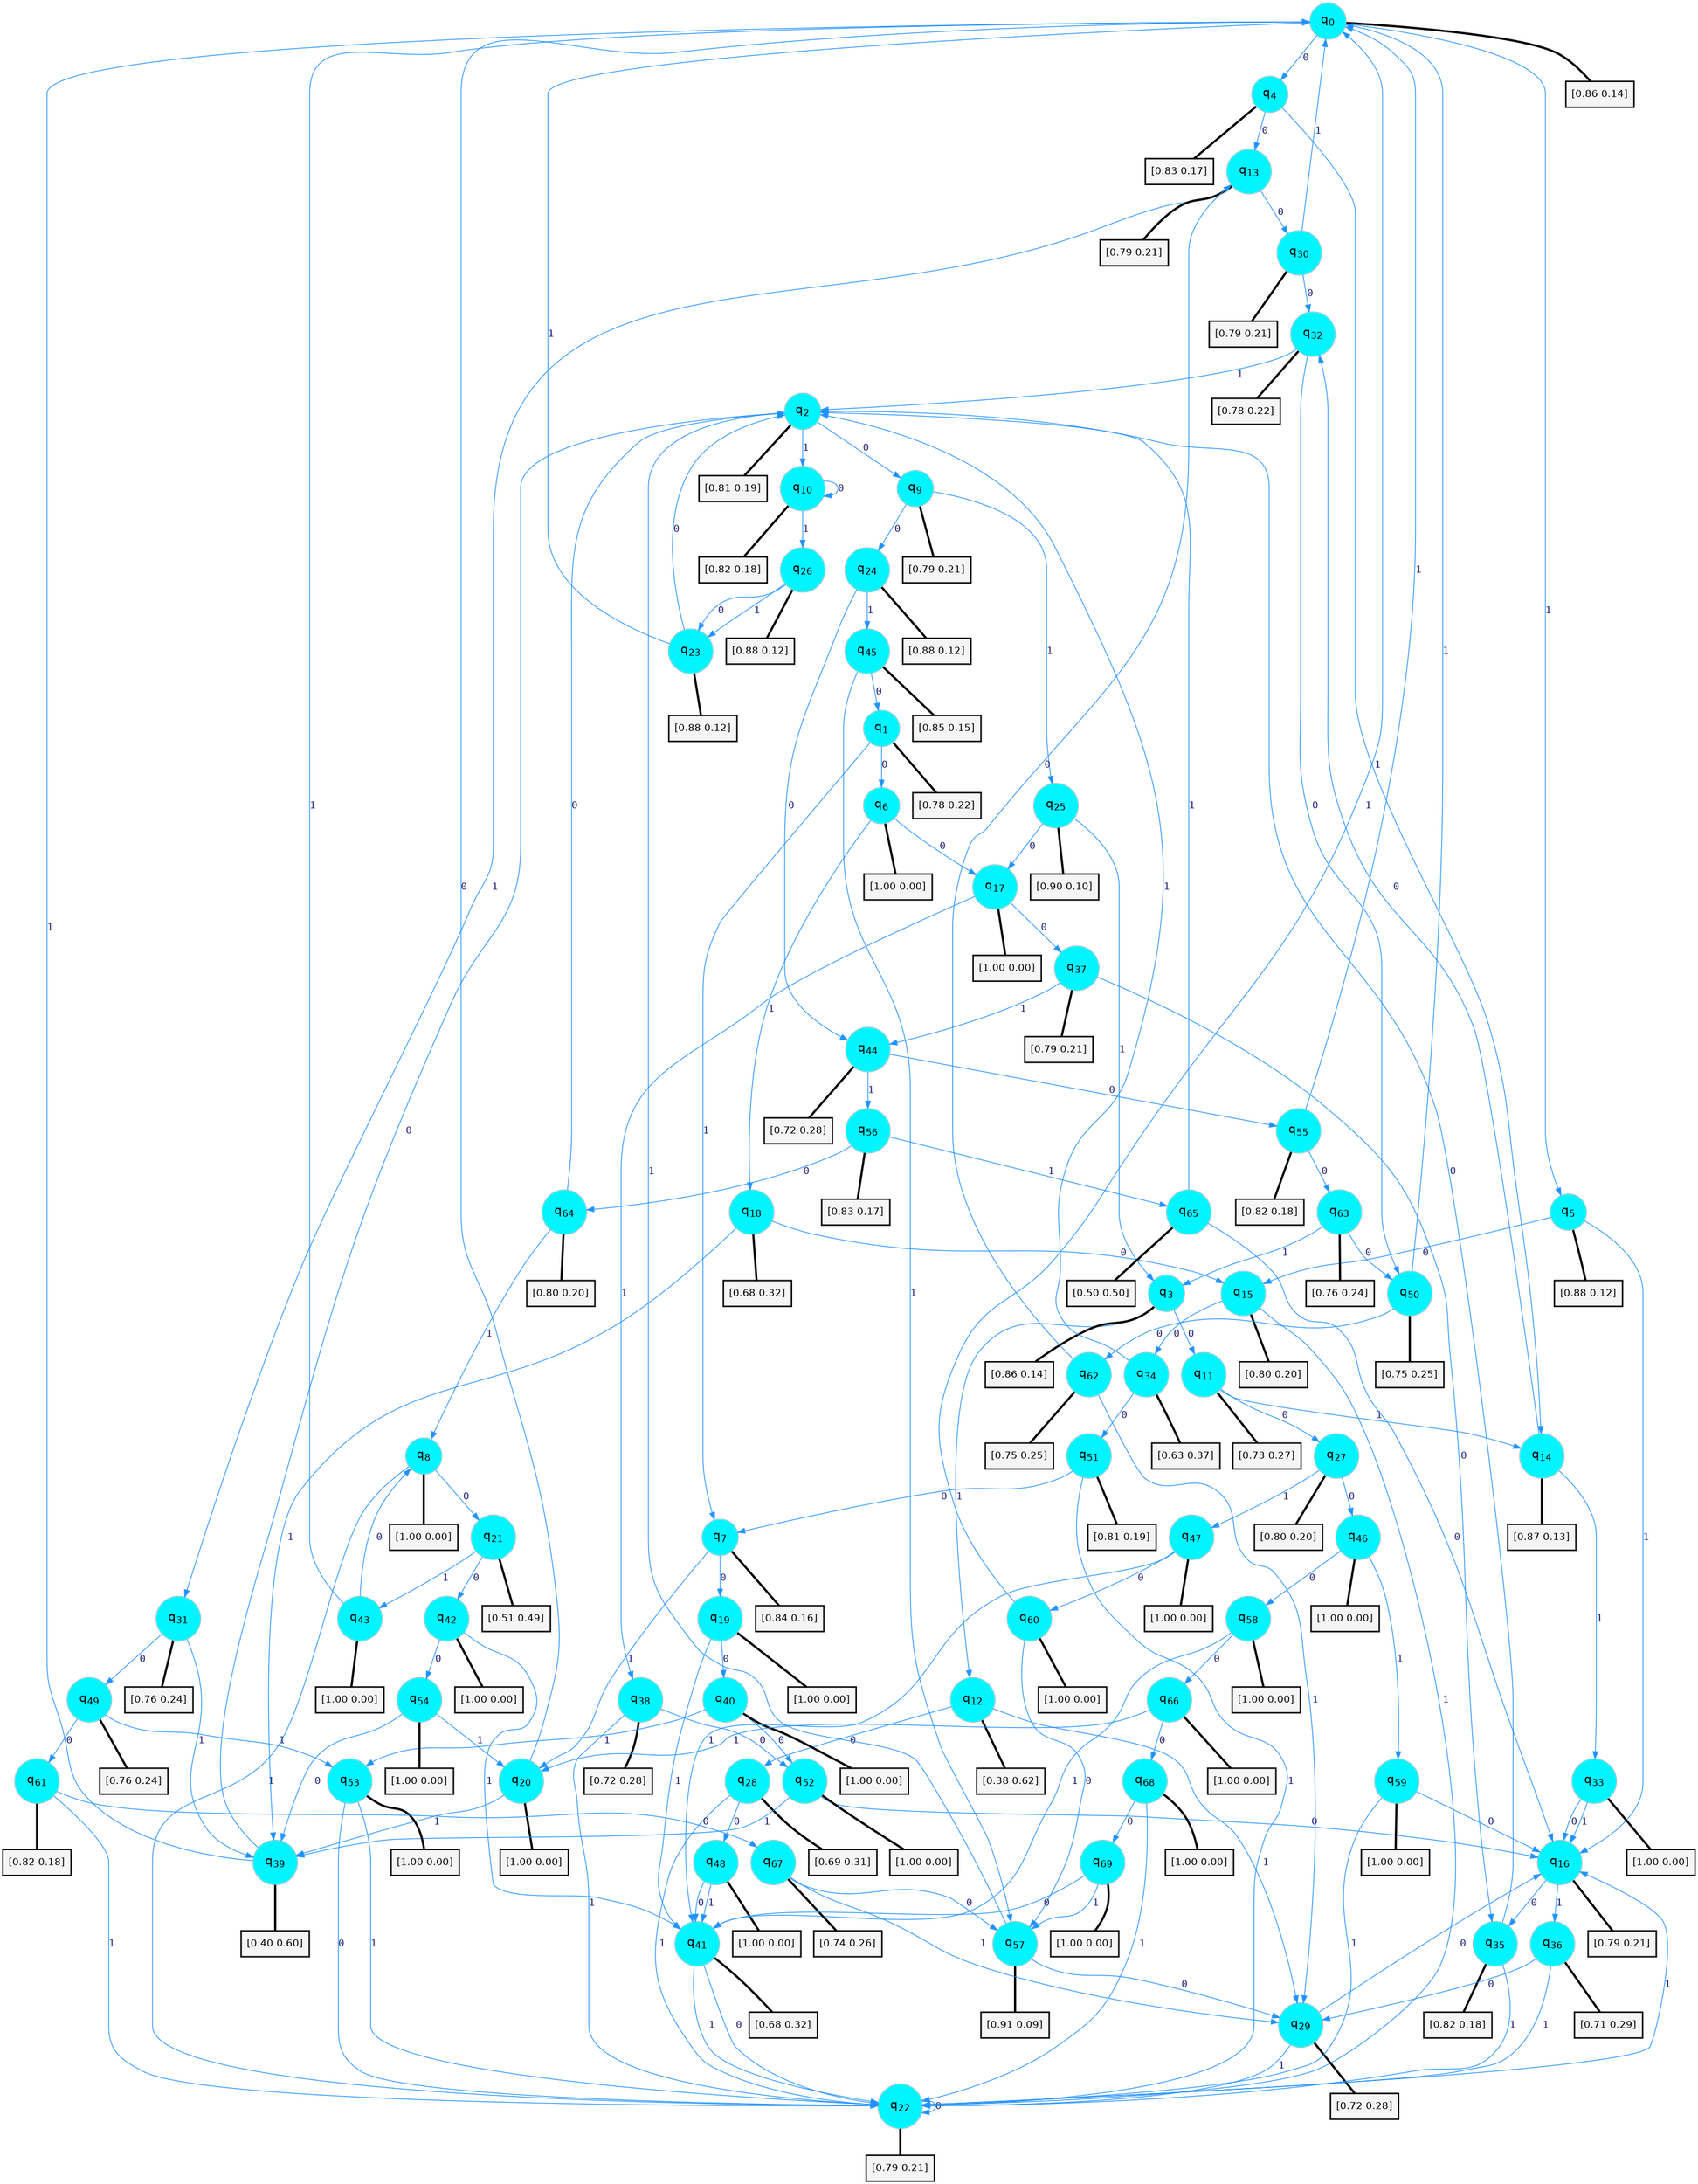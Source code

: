 digraph G {
graph [
bgcolor=transparent, dpi=300, rankdir=TD, size="40,25"];
node [
color=gray, fillcolor=turquoise1, fontcolor=black, fontname=Helvetica, fontsize=16, fontweight=bold, shape=circle, style=filled];
edge [
arrowsize=1, color=dodgerblue1, fontcolor=midnightblue, fontname=courier, fontweight=bold, penwidth=1, style=solid, weight=20];
0[label=<q<SUB>0</SUB>>];
1[label=<q<SUB>1</SUB>>];
2[label=<q<SUB>2</SUB>>];
3[label=<q<SUB>3</SUB>>];
4[label=<q<SUB>4</SUB>>];
5[label=<q<SUB>5</SUB>>];
6[label=<q<SUB>6</SUB>>];
7[label=<q<SUB>7</SUB>>];
8[label=<q<SUB>8</SUB>>];
9[label=<q<SUB>9</SUB>>];
10[label=<q<SUB>10</SUB>>];
11[label=<q<SUB>11</SUB>>];
12[label=<q<SUB>12</SUB>>];
13[label=<q<SUB>13</SUB>>];
14[label=<q<SUB>14</SUB>>];
15[label=<q<SUB>15</SUB>>];
16[label=<q<SUB>16</SUB>>];
17[label=<q<SUB>17</SUB>>];
18[label=<q<SUB>18</SUB>>];
19[label=<q<SUB>19</SUB>>];
20[label=<q<SUB>20</SUB>>];
21[label=<q<SUB>21</SUB>>];
22[label=<q<SUB>22</SUB>>];
23[label=<q<SUB>23</SUB>>];
24[label=<q<SUB>24</SUB>>];
25[label=<q<SUB>25</SUB>>];
26[label=<q<SUB>26</SUB>>];
27[label=<q<SUB>27</SUB>>];
28[label=<q<SUB>28</SUB>>];
29[label=<q<SUB>29</SUB>>];
30[label=<q<SUB>30</SUB>>];
31[label=<q<SUB>31</SUB>>];
32[label=<q<SUB>32</SUB>>];
33[label=<q<SUB>33</SUB>>];
34[label=<q<SUB>34</SUB>>];
35[label=<q<SUB>35</SUB>>];
36[label=<q<SUB>36</SUB>>];
37[label=<q<SUB>37</SUB>>];
38[label=<q<SUB>38</SUB>>];
39[label=<q<SUB>39</SUB>>];
40[label=<q<SUB>40</SUB>>];
41[label=<q<SUB>41</SUB>>];
42[label=<q<SUB>42</SUB>>];
43[label=<q<SUB>43</SUB>>];
44[label=<q<SUB>44</SUB>>];
45[label=<q<SUB>45</SUB>>];
46[label=<q<SUB>46</SUB>>];
47[label=<q<SUB>47</SUB>>];
48[label=<q<SUB>48</SUB>>];
49[label=<q<SUB>49</SUB>>];
50[label=<q<SUB>50</SUB>>];
51[label=<q<SUB>51</SUB>>];
52[label=<q<SUB>52</SUB>>];
53[label=<q<SUB>53</SUB>>];
54[label=<q<SUB>54</SUB>>];
55[label=<q<SUB>55</SUB>>];
56[label=<q<SUB>56</SUB>>];
57[label=<q<SUB>57</SUB>>];
58[label=<q<SUB>58</SUB>>];
59[label=<q<SUB>59</SUB>>];
60[label=<q<SUB>60</SUB>>];
61[label=<q<SUB>61</SUB>>];
62[label=<q<SUB>62</SUB>>];
63[label=<q<SUB>63</SUB>>];
64[label=<q<SUB>64</SUB>>];
65[label=<q<SUB>65</SUB>>];
66[label=<q<SUB>66</SUB>>];
67[label=<q<SUB>67</SUB>>];
68[label=<q<SUB>68</SUB>>];
69[label=<q<SUB>69</SUB>>];
70[label="[0.86 0.14]", shape=box,fontcolor=black, fontname=Helvetica, fontsize=14, penwidth=2, fillcolor=whitesmoke,color=black];
71[label="[0.78 0.22]", shape=box,fontcolor=black, fontname=Helvetica, fontsize=14, penwidth=2, fillcolor=whitesmoke,color=black];
72[label="[0.81 0.19]", shape=box,fontcolor=black, fontname=Helvetica, fontsize=14, penwidth=2, fillcolor=whitesmoke,color=black];
73[label="[0.86 0.14]", shape=box,fontcolor=black, fontname=Helvetica, fontsize=14, penwidth=2, fillcolor=whitesmoke,color=black];
74[label="[0.83 0.17]", shape=box,fontcolor=black, fontname=Helvetica, fontsize=14, penwidth=2, fillcolor=whitesmoke,color=black];
75[label="[0.88 0.12]", shape=box,fontcolor=black, fontname=Helvetica, fontsize=14, penwidth=2, fillcolor=whitesmoke,color=black];
76[label="[1.00 0.00]", shape=box,fontcolor=black, fontname=Helvetica, fontsize=14, penwidth=2, fillcolor=whitesmoke,color=black];
77[label="[0.84 0.16]", shape=box,fontcolor=black, fontname=Helvetica, fontsize=14, penwidth=2, fillcolor=whitesmoke,color=black];
78[label="[1.00 0.00]", shape=box,fontcolor=black, fontname=Helvetica, fontsize=14, penwidth=2, fillcolor=whitesmoke,color=black];
79[label="[0.79 0.21]", shape=box,fontcolor=black, fontname=Helvetica, fontsize=14, penwidth=2, fillcolor=whitesmoke,color=black];
80[label="[0.82 0.18]", shape=box,fontcolor=black, fontname=Helvetica, fontsize=14, penwidth=2, fillcolor=whitesmoke,color=black];
81[label="[0.73 0.27]", shape=box,fontcolor=black, fontname=Helvetica, fontsize=14, penwidth=2, fillcolor=whitesmoke,color=black];
82[label="[0.38 0.62]", shape=box,fontcolor=black, fontname=Helvetica, fontsize=14, penwidth=2, fillcolor=whitesmoke,color=black];
83[label="[0.79 0.21]", shape=box,fontcolor=black, fontname=Helvetica, fontsize=14, penwidth=2, fillcolor=whitesmoke,color=black];
84[label="[0.87 0.13]", shape=box,fontcolor=black, fontname=Helvetica, fontsize=14, penwidth=2, fillcolor=whitesmoke,color=black];
85[label="[0.80 0.20]", shape=box,fontcolor=black, fontname=Helvetica, fontsize=14, penwidth=2, fillcolor=whitesmoke,color=black];
86[label="[0.79 0.21]", shape=box,fontcolor=black, fontname=Helvetica, fontsize=14, penwidth=2, fillcolor=whitesmoke,color=black];
87[label="[1.00 0.00]", shape=box,fontcolor=black, fontname=Helvetica, fontsize=14, penwidth=2, fillcolor=whitesmoke,color=black];
88[label="[0.68 0.32]", shape=box,fontcolor=black, fontname=Helvetica, fontsize=14, penwidth=2, fillcolor=whitesmoke,color=black];
89[label="[1.00 0.00]", shape=box,fontcolor=black, fontname=Helvetica, fontsize=14, penwidth=2, fillcolor=whitesmoke,color=black];
90[label="[1.00 0.00]", shape=box,fontcolor=black, fontname=Helvetica, fontsize=14, penwidth=2, fillcolor=whitesmoke,color=black];
91[label="[0.51 0.49]", shape=box,fontcolor=black, fontname=Helvetica, fontsize=14, penwidth=2, fillcolor=whitesmoke,color=black];
92[label="[0.79 0.21]", shape=box,fontcolor=black, fontname=Helvetica, fontsize=14, penwidth=2, fillcolor=whitesmoke,color=black];
93[label="[0.88 0.12]", shape=box,fontcolor=black, fontname=Helvetica, fontsize=14, penwidth=2, fillcolor=whitesmoke,color=black];
94[label="[0.88 0.12]", shape=box,fontcolor=black, fontname=Helvetica, fontsize=14, penwidth=2, fillcolor=whitesmoke,color=black];
95[label="[0.90 0.10]", shape=box,fontcolor=black, fontname=Helvetica, fontsize=14, penwidth=2, fillcolor=whitesmoke,color=black];
96[label="[0.88 0.12]", shape=box,fontcolor=black, fontname=Helvetica, fontsize=14, penwidth=2, fillcolor=whitesmoke,color=black];
97[label="[0.80 0.20]", shape=box,fontcolor=black, fontname=Helvetica, fontsize=14, penwidth=2, fillcolor=whitesmoke,color=black];
98[label="[0.69 0.31]", shape=box,fontcolor=black, fontname=Helvetica, fontsize=14, penwidth=2, fillcolor=whitesmoke,color=black];
99[label="[0.72 0.28]", shape=box,fontcolor=black, fontname=Helvetica, fontsize=14, penwidth=2, fillcolor=whitesmoke,color=black];
100[label="[0.79 0.21]", shape=box,fontcolor=black, fontname=Helvetica, fontsize=14, penwidth=2, fillcolor=whitesmoke,color=black];
101[label="[0.76 0.24]", shape=box,fontcolor=black, fontname=Helvetica, fontsize=14, penwidth=2, fillcolor=whitesmoke,color=black];
102[label="[0.78 0.22]", shape=box,fontcolor=black, fontname=Helvetica, fontsize=14, penwidth=2, fillcolor=whitesmoke,color=black];
103[label="[1.00 0.00]", shape=box,fontcolor=black, fontname=Helvetica, fontsize=14, penwidth=2, fillcolor=whitesmoke,color=black];
104[label="[0.63 0.37]", shape=box,fontcolor=black, fontname=Helvetica, fontsize=14, penwidth=2, fillcolor=whitesmoke,color=black];
105[label="[0.82 0.18]", shape=box,fontcolor=black, fontname=Helvetica, fontsize=14, penwidth=2, fillcolor=whitesmoke,color=black];
106[label="[0.71 0.29]", shape=box,fontcolor=black, fontname=Helvetica, fontsize=14, penwidth=2, fillcolor=whitesmoke,color=black];
107[label="[0.79 0.21]", shape=box,fontcolor=black, fontname=Helvetica, fontsize=14, penwidth=2, fillcolor=whitesmoke,color=black];
108[label="[0.72 0.28]", shape=box,fontcolor=black, fontname=Helvetica, fontsize=14, penwidth=2, fillcolor=whitesmoke,color=black];
109[label="[0.40 0.60]", shape=box,fontcolor=black, fontname=Helvetica, fontsize=14, penwidth=2, fillcolor=whitesmoke,color=black];
110[label="[1.00 0.00]", shape=box,fontcolor=black, fontname=Helvetica, fontsize=14, penwidth=2, fillcolor=whitesmoke,color=black];
111[label="[0.68 0.32]", shape=box,fontcolor=black, fontname=Helvetica, fontsize=14, penwidth=2, fillcolor=whitesmoke,color=black];
112[label="[1.00 0.00]", shape=box,fontcolor=black, fontname=Helvetica, fontsize=14, penwidth=2, fillcolor=whitesmoke,color=black];
113[label="[1.00 0.00]", shape=box,fontcolor=black, fontname=Helvetica, fontsize=14, penwidth=2, fillcolor=whitesmoke,color=black];
114[label="[0.72 0.28]", shape=box,fontcolor=black, fontname=Helvetica, fontsize=14, penwidth=2, fillcolor=whitesmoke,color=black];
115[label="[0.85 0.15]", shape=box,fontcolor=black, fontname=Helvetica, fontsize=14, penwidth=2, fillcolor=whitesmoke,color=black];
116[label="[1.00 0.00]", shape=box,fontcolor=black, fontname=Helvetica, fontsize=14, penwidth=2, fillcolor=whitesmoke,color=black];
117[label="[1.00 0.00]", shape=box,fontcolor=black, fontname=Helvetica, fontsize=14, penwidth=2, fillcolor=whitesmoke,color=black];
118[label="[1.00 0.00]", shape=box,fontcolor=black, fontname=Helvetica, fontsize=14, penwidth=2, fillcolor=whitesmoke,color=black];
119[label="[0.76 0.24]", shape=box,fontcolor=black, fontname=Helvetica, fontsize=14, penwidth=2, fillcolor=whitesmoke,color=black];
120[label="[0.75 0.25]", shape=box,fontcolor=black, fontname=Helvetica, fontsize=14, penwidth=2, fillcolor=whitesmoke,color=black];
121[label="[0.81 0.19]", shape=box,fontcolor=black, fontname=Helvetica, fontsize=14, penwidth=2, fillcolor=whitesmoke,color=black];
122[label="[1.00 0.00]", shape=box,fontcolor=black, fontname=Helvetica, fontsize=14, penwidth=2, fillcolor=whitesmoke,color=black];
123[label="[1.00 0.00]", shape=box,fontcolor=black, fontname=Helvetica, fontsize=14, penwidth=2, fillcolor=whitesmoke,color=black];
124[label="[1.00 0.00]", shape=box,fontcolor=black, fontname=Helvetica, fontsize=14, penwidth=2, fillcolor=whitesmoke,color=black];
125[label="[0.82 0.18]", shape=box,fontcolor=black, fontname=Helvetica, fontsize=14, penwidth=2, fillcolor=whitesmoke,color=black];
126[label="[0.83 0.17]", shape=box,fontcolor=black, fontname=Helvetica, fontsize=14, penwidth=2, fillcolor=whitesmoke,color=black];
127[label="[0.91 0.09]", shape=box,fontcolor=black, fontname=Helvetica, fontsize=14, penwidth=2, fillcolor=whitesmoke,color=black];
128[label="[1.00 0.00]", shape=box,fontcolor=black, fontname=Helvetica, fontsize=14, penwidth=2, fillcolor=whitesmoke,color=black];
129[label="[1.00 0.00]", shape=box,fontcolor=black, fontname=Helvetica, fontsize=14, penwidth=2, fillcolor=whitesmoke,color=black];
130[label="[1.00 0.00]", shape=box,fontcolor=black, fontname=Helvetica, fontsize=14, penwidth=2, fillcolor=whitesmoke,color=black];
131[label="[0.82 0.18]", shape=box,fontcolor=black, fontname=Helvetica, fontsize=14, penwidth=2, fillcolor=whitesmoke,color=black];
132[label="[0.75 0.25]", shape=box,fontcolor=black, fontname=Helvetica, fontsize=14, penwidth=2, fillcolor=whitesmoke,color=black];
133[label="[0.76 0.24]", shape=box,fontcolor=black, fontname=Helvetica, fontsize=14, penwidth=2, fillcolor=whitesmoke,color=black];
134[label="[0.80 0.20]", shape=box,fontcolor=black, fontname=Helvetica, fontsize=14, penwidth=2, fillcolor=whitesmoke,color=black];
135[label="[0.50 0.50]", shape=box,fontcolor=black, fontname=Helvetica, fontsize=14, penwidth=2, fillcolor=whitesmoke,color=black];
136[label="[1.00 0.00]", shape=box,fontcolor=black, fontname=Helvetica, fontsize=14, penwidth=2, fillcolor=whitesmoke,color=black];
137[label="[0.74 0.26]", shape=box,fontcolor=black, fontname=Helvetica, fontsize=14, penwidth=2, fillcolor=whitesmoke,color=black];
138[label="[1.00 0.00]", shape=box,fontcolor=black, fontname=Helvetica, fontsize=14, penwidth=2, fillcolor=whitesmoke,color=black];
139[label="[1.00 0.00]", shape=box,fontcolor=black, fontname=Helvetica, fontsize=14, penwidth=2, fillcolor=whitesmoke,color=black];
0->4 [label=0];
0->5 [label=1];
0->70 [arrowhead=none, penwidth=3,color=black];
1->6 [label=0];
1->7 [label=1];
1->71 [arrowhead=none, penwidth=3,color=black];
2->9 [label=0];
2->10 [label=1];
2->72 [arrowhead=none, penwidth=3,color=black];
3->11 [label=0];
3->12 [label=1];
3->73 [arrowhead=none, penwidth=3,color=black];
4->13 [label=0];
4->14 [label=1];
4->74 [arrowhead=none, penwidth=3,color=black];
5->15 [label=0];
5->16 [label=1];
5->75 [arrowhead=none, penwidth=3,color=black];
6->17 [label=0];
6->18 [label=1];
6->76 [arrowhead=none, penwidth=3,color=black];
7->19 [label=0];
7->20 [label=1];
7->77 [arrowhead=none, penwidth=3,color=black];
8->21 [label=0];
8->22 [label=1];
8->78 [arrowhead=none, penwidth=3,color=black];
9->24 [label=0];
9->25 [label=1];
9->79 [arrowhead=none, penwidth=3,color=black];
10->10 [label=0];
10->26 [label=1];
10->80 [arrowhead=none, penwidth=3,color=black];
11->27 [label=0];
11->14 [label=1];
11->81 [arrowhead=none, penwidth=3,color=black];
12->28 [label=0];
12->29 [label=1];
12->82 [arrowhead=none, penwidth=3,color=black];
13->30 [label=0];
13->31 [label=1];
13->83 [arrowhead=none, penwidth=3,color=black];
14->32 [label=0];
14->33 [label=1];
14->84 [arrowhead=none, penwidth=3,color=black];
15->34 [label=0];
15->22 [label=1];
15->85 [arrowhead=none, penwidth=3,color=black];
16->35 [label=0];
16->36 [label=1];
16->86 [arrowhead=none, penwidth=3,color=black];
17->37 [label=0];
17->38 [label=1];
17->87 [arrowhead=none, penwidth=3,color=black];
18->15 [label=0];
18->39 [label=1];
18->88 [arrowhead=none, penwidth=3,color=black];
19->40 [label=0];
19->41 [label=1];
19->89 [arrowhead=none, penwidth=3,color=black];
20->0 [label=0];
20->39 [label=1];
20->90 [arrowhead=none, penwidth=3,color=black];
21->42 [label=0];
21->43 [label=1];
21->91 [arrowhead=none, penwidth=3,color=black];
22->22 [label=0];
22->16 [label=1];
22->92 [arrowhead=none, penwidth=3,color=black];
23->2 [label=0];
23->0 [label=1];
23->93 [arrowhead=none, penwidth=3,color=black];
24->44 [label=0];
24->45 [label=1];
24->94 [arrowhead=none, penwidth=3,color=black];
25->17 [label=0];
25->3 [label=1];
25->95 [arrowhead=none, penwidth=3,color=black];
26->23 [label=0];
26->23 [label=1];
26->96 [arrowhead=none, penwidth=3,color=black];
27->46 [label=0];
27->47 [label=1];
27->97 [arrowhead=none, penwidth=3,color=black];
28->48 [label=0];
28->22 [label=1];
28->98 [arrowhead=none, penwidth=3,color=black];
29->16 [label=0];
29->22 [label=1];
29->99 [arrowhead=none, penwidth=3,color=black];
30->32 [label=0];
30->0 [label=1];
30->100 [arrowhead=none, penwidth=3,color=black];
31->49 [label=0];
31->39 [label=1];
31->101 [arrowhead=none, penwidth=3,color=black];
32->50 [label=0];
32->2 [label=1];
32->102 [arrowhead=none, penwidth=3,color=black];
33->16 [label=0];
33->16 [label=1];
33->103 [arrowhead=none, penwidth=3,color=black];
34->51 [label=0];
34->2 [label=1];
34->104 [arrowhead=none, penwidth=3,color=black];
35->2 [label=0];
35->22 [label=1];
35->105 [arrowhead=none, penwidth=3,color=black];
36->29 [label=0];
36->22 [label=1];
36->106 [arrowhead=none, penwidth=3,color=black];
37->35 [label=0];
37->44 [label=1];
37->107 [arrowhead=none, penwidth=3,color=black];
38->52 [label=0];
38->22 [label=1];
38->108 [arrowhead=none, penwidth=3,color=black];
39->2 [label=0];
39->0 [label=1];
39->109 [arrowhead=none, penwidth=3,color=black];
40->52 [label=0];
40->53 [label=1];
40->110 [arrowhead=none, penwidth=3,color=black];
41->22 [label=0];
41->22 [label=1];
41->111 [arrowhead=none, penwidth=3,color=black];
42->54 [label=0];
42->41 [label=1];
42->112 [arrowhead=none, penwidth=3,color=black];
43->8 [label=0];
43->0 [label=1];
43->113 [arrowhead=none, penwidth=3,color=black];
44->55 [label=0];
44->56 [label=1];
44->114 [arrowhead=none, penwidth=3,color=black];
45->1 [label=0];
45->57 [label=1];
45->115 [arrowhead=none, penwidth=3,color=black];
46->58 [label=0];
46->59 [label=1];
46->116 [arrowhead=none, penwidth=3,color=black];
47->60 [label=0];
47->41 [label=1];
47->117 [arrowhead=none, penwidth=3,color=black];
48->41 [label=0];
48->41 [label=1];
48->118 [arrowhead=none, penwidth=3,color=black];
49->61 [label=0];
49->53 [label=1];
49->119 [arrowhead=none, penwidth=3,color=black];
50->62 [label=0];
50->0 [label=1];
50->120 [arrowhead=none, penwidth=3,color=black];
51->7 [label=0];
51->22 [label=1];
51->121 [arrowhead=none, penwidth=3,color=black];
52->16 [label=0];
52->39 [label=1];
52->122 [arrowhead=none, penwidth=3,color=black];
53->22 [label=0];
53->22 [label=1];
53->123 [arrowhead=none, penwidth=3,color=black];
54->39 [label=0];
54->20 [label=1];
54->124 [arrowhead=none, penwidth=3,color=black];
55->63 [label=0];
55->0 [label=1];
55->125 [arrowhead=none, penwidth=3,color=black];
56->64 [label=0];
56->65 [label=1];
56->126 [arrowhead=none, penwidth=3,color=black];
57->29 [label=0];
57->2 [label=1];
57->127 [arrowhead=none, penwidth=3,color=black];
58->66 [label=0];
58->41 [label=1];
58->128 [arrowhead=none, penwidth=3,color=black];
59->16 [label=0];
59->22 [label=1];
59->129 [arrowhead=none, penwidth=3,color=black];
60->57 [label=0];
60->0 [label=1];
60->130 [arrowhead=none, penwidth=3,color=black];
61->67 [label=0];
61->22 [label=1];
61->131 [arrowhead=none, penwidth=3,color=black];
62->13 [label=0];
62->29 [label=1];
62->132 [arrowhead=none, penwidth=3,color=black];
63->50 [label=0];
63->3 [label=1];
63->133 [arrowhead=none, penwidth=3,color=black];
64->2 [label=0];
64->8 [label=1];
64->134 [arrowhead=none, penwidth=3,color=black];
65->16 [label=0];
65->2 [label=1];
65->135 [arrowhead=none, penwidth=3,color=black];
66->68 [label=0];
66->20 [label=1];
66->136 [arrowhead=none, penwidth=3,color=black];
67->57 [label=0];
67->29 [label=1];
67->137 [arrowhead=none, penwidth=3,color=black];
68->69 [label=0];
68->22 [label=1];
68->138 [arrowhead=none, penwidth=3,color=black];
69->41 [label=0];
69->57 [label=1];
69->139 [arrowhead=none, penwidth=3,color=black];
}
